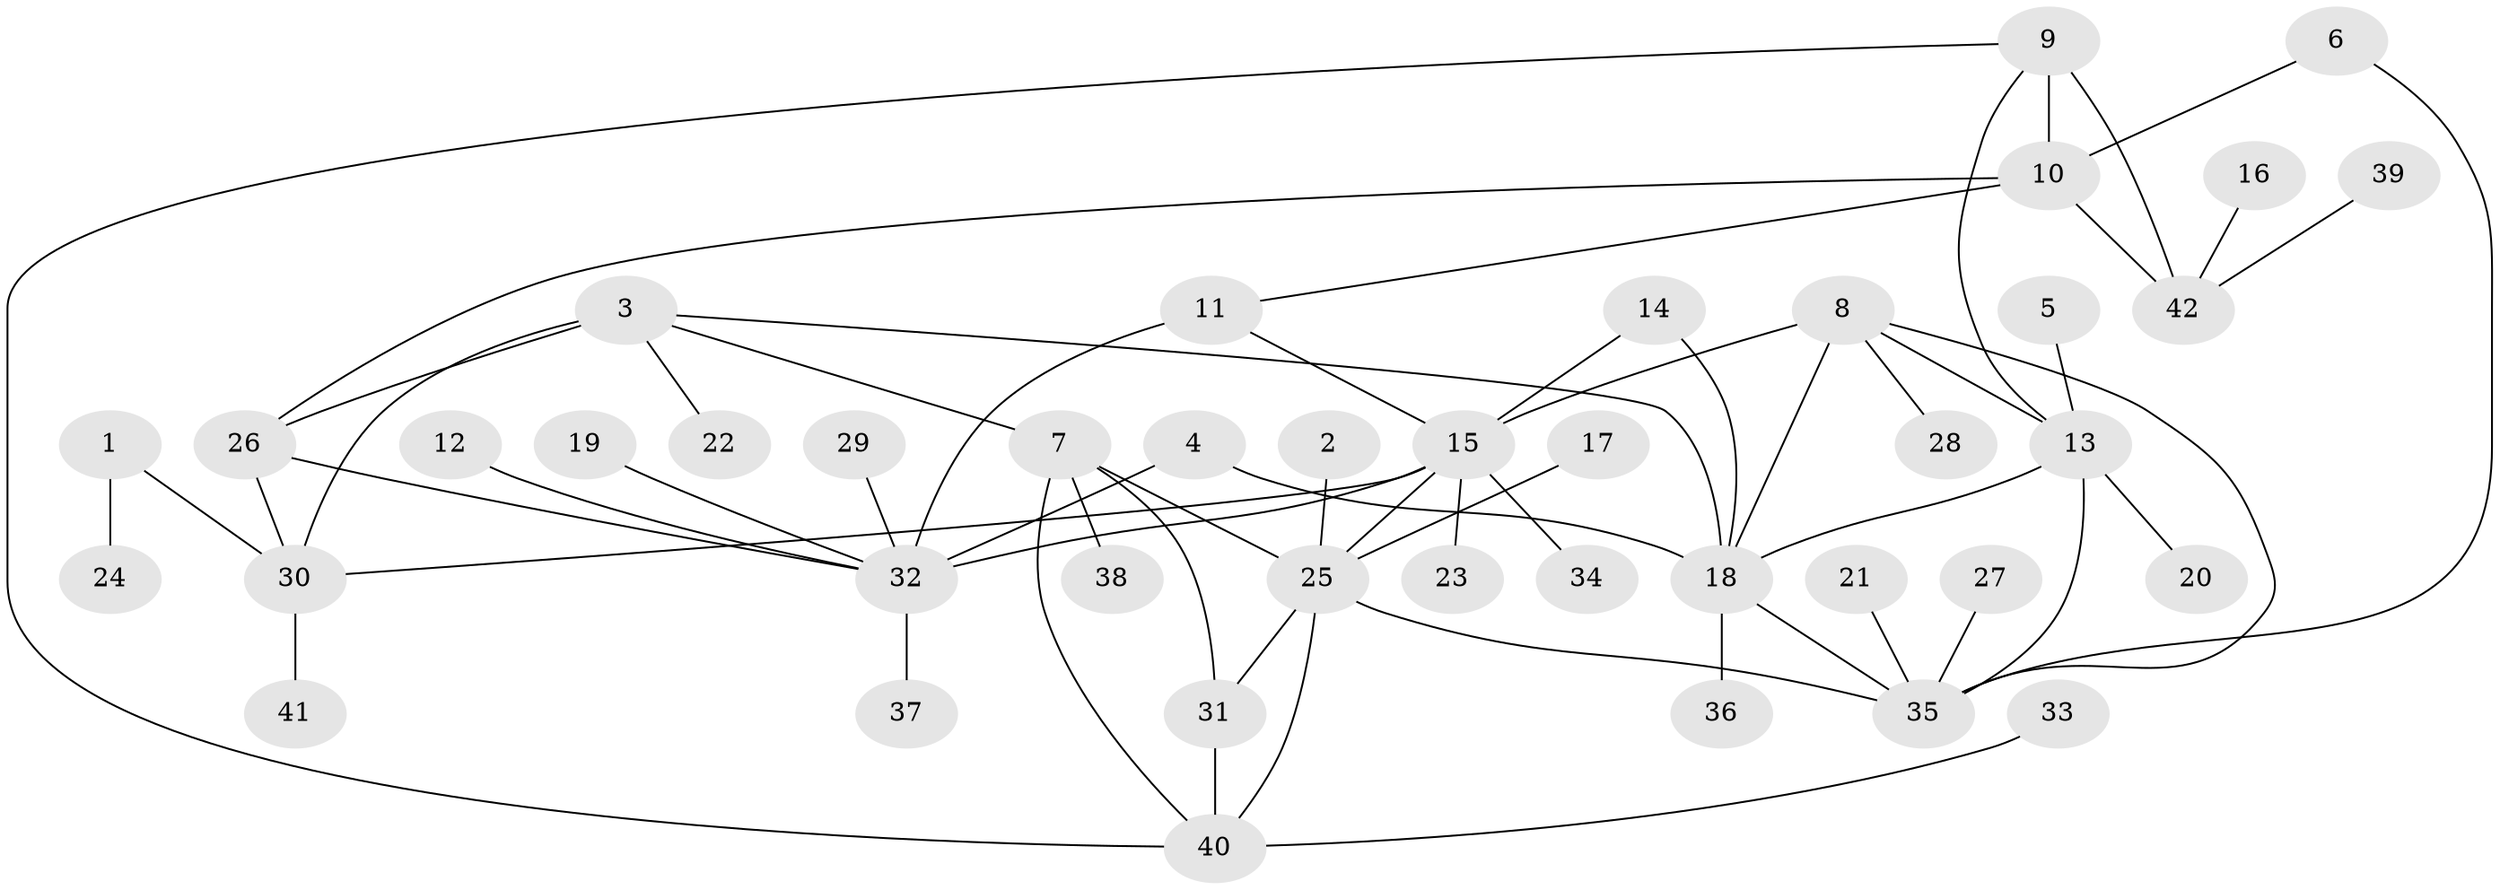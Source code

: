// original degree distribution, {5: 0.04819277108433735, 9: 0.03614457831325301, 4: 0.03614457831325301, 11: 0.012048192771084338, 8: 0.03614457831325301, 7: 0.04819277108433735, 6: 0.024096385542168676, 2: 0.18072289156626506, 1: 0.5662650602409639, 3: 0.012048192771084338}
// Generated by graph-tools (version 1.1) at 2025/02/03/09/25 03:02:46]
// undirected, 42 vertices, 60 edges
graph export_dot {
graph [start="1"]
  node [color=gray90,style=filled];
  1;
  2;
  3;
  4;
  5;
  6;
  7;
  8;
  9;
  10;
  11;
  12;
  13;
  14;
  15;
  16;
  17;
  18;
  19;
  20;
  21;
  22;
  23;
  24;
  25;
  26;
  27;
  28;
  29;
  30;
  31;
  32;
  33;
  34;
  35;
  36;
  37;
  38;
  39;
  40;
  41;
  42;
  1 -- 24 [weight=1.0];
  1 -- 30 [weight=1.0];
  2 -- 25 [weight=1.0];
  3 -- 7 [weight=1.0];
  3 -- 18 [weight=1.0];
  3 -- 22 [weight=1.0];
  3 -- 26 [weight=1.0];
  3 -- 30 [weight=2.0];
  4 -- 18 [weight=1.0];
  4 -- 32 [weight=1.0];
  5 -- 13 [weight=1.0];
  6 -- 10 [weight=1.0];
  6 -- 35 [weight=1.0];
  7 -- 25 [weight=1.0];
  7 -- 31 [weight=1.0];
  7 -- 38 [weight=1.0];
  7 -- 40 [weight=1.0];
  8 -- 13 [weight=1.0];
  8 -- 15 [weight=1.0];
  8 -- 18 [weight=1.0];
  8 -- 28 [weight=1.0];
  8 -- 35 [weight=1.0];
  9 -- 10 [weight=1.0];
  9 -- 13 [weight=1.0];
  9 -- 40 [weight=1.0];
  9 -- 42 [weight=2.0];
  10 -- 11 [weight=1.0];
  10 -- 26 [weight=1.0];
  10 -- 42 [weight=2.0];
  11 -- 15 [weight=1.0];
  11 -- 32 [weight=2.0];
  12 -- 32 [weight=1.0];
  13 -- 18 [weight=1.0];
  13 -- 20 [weight=1.0];
  13 -- 35 [weight=1.0];
  14 -- 15 [weight=1.0];
  14 -- 18 [weight=1.0];
  15 -- 23 [weight=1.0];
  15 -- 25 [weight=1.0];
  15 -- 30 [weight=1.0];
  15 -- 32 [weight=2.0];
  15 -- 34 [weight=1.0];
  16 -- 42 [weight=1.0];
  17 -- 25 [weight=1.0];
  18 -- 35 [weight=1.0];
  18 -- 36 [weight=1.0];
  19 -- 32 [weight=1.0];
  21 -- 35 [weight=1.0];
  25 -- 31 [weight=1.0];
  25 -- 35 [weight=1.0];
  25 -- 40 [weight=1.0];
  26 -- 30 [weight=2.0];
  26 -- 32 [weight=1.0];
  27 -- 35 [weight=1.0];
  29 -- 32 [weight=1.0];
  30 -- 41 [weight=1.0];
  31 -- 40 [weight=1.0];
  32 -- 37 [weight=1.0];
  33 -- 40 [weight=1.0];
  39 -- 42 [weight=1.0];
}
